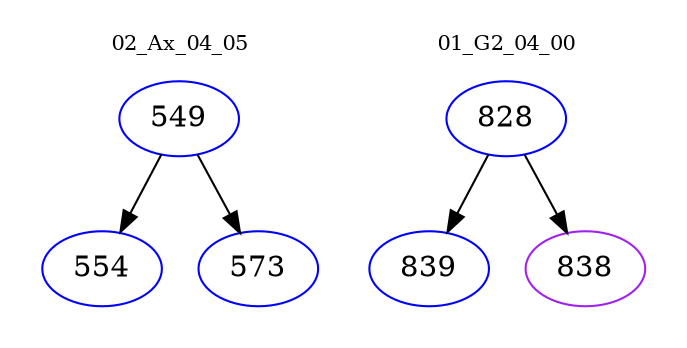 digraph{
subgraph cluster_0 {
color = white
label = "02_Ax_04_05";
fontsize=10;
T0_549 [label="549", color="blue"]
T0_549 -> T0_554 [color="black"]
T0_554 [label="554", color="blue"]
T0_549 -> T0_573 [color="black"]
T0_573 [label="573", color="blue"]
}
subgraph cluster_1 {
color = white
label = "01_G2_04_00";
fontsize=10;
T1_828 [label="828", color="blue"]
T1_828 -> T1_839 [color="black"]
T1_839 [label="839", color="blue"]
T1_828 -> T1_838 [color="black"]
T1_838 [label="838", color="purple"]
}
}
